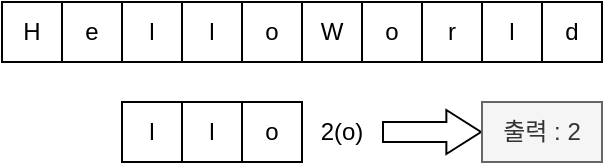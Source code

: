 <mxfile version="15.6.8" type="github">
  <diagram id="tGEpM3yx4PuevOMIJkas" name="Page-1">
    <mxGraphModel dx="782" dy="379" grid="1" gridSize="10" guides="1" tooltips="1" connect="1" arrows="1" fold="1" page="1" pageScale="1" pageWidth="827" pageHeight="1169" math="0" shadow="0">
      <root>
        <mxCell id="0" />
        <mxCell id="1" parent="0" />
        <mxCell id="kvcpkKVY6MxniXDpIXyL-11" value="" style="group" vertex="1" connectable="0" parent="1">
          <mxGeometry x="180" y="410" width="300" height="30" as="geometry" />
        </mxCell>
        <mxCell id="kvcpkKVY6MxniXDpIXyL-1" value="H" style="rounded=0;whiteSpace=wrap;html=1;" vertex="1" parent="kvcpkKVY6MxniXDpIXyL-11">
          <mxGeometry width="30" height="30" as="geometry" />
        </mxCell>
        <mxCell id="kvcpkKVY6MxniXDpIXyL-2" value="e" style="rounded=0;whiteSpace=wrap;html=1;" vertex="1" parent="kvcpkKVY6MxniXDpIXyL-11">
          <mxGeometry x="30" width="30" height="30" as="geometry" />
        </mxCell>
        <mxCell id="kvcpkKVY6MxniXDpIXyL-3" value="l" style="rounded=0;whiteSpace=wrap;html=1;" vertex="1" parent="kvcpkKVY6MxniXDpIXyL-11">
          <mxGeometry x="60" width="30" height="30" as="geometry" />
        </mxCell>
        <mxCell id="kvcpkKVY6MxniXDpIXyL-4" value="l" style="rounded=0;whiteSpace=wrap;html=1;" vertex="1" parent="kvcpkKVY6MxniXDpIXyL-11">
          <mxGeometry x="90" width="30" height="30" as="geometry" />
        </mxCell>
        <mxCell id="kvcpkKVY6MxniXDpIXyL-5" value="o" style="rounded=0;whiteSpace=wrap;html=1;" vertex="1" parent="kvcpkKVY6MxniXDpIXyL-11">
          <mxGeometry x="120" width="30" height="30" as="geometry" />
        </mxCell>
        <mxCell id="kvcpkKVY6MxniXDpIXyL-6" value="W" style="rounded=0;whiteSpace=wrap;html=1;" vertex="1" parent="kvcpkKVY6MxniXDpIXyL-11">
          <mxGeometry x="150" width="30" height="30" as="geometry" />
        </mxCell>
        <mxCell id="kvcpkKVY6MxniXDpIXyL-7" value="o" style="rounded=0;whiteSpace=wrap;html=1;" vertex="1" parent="kvcpkKVY6MxniXDpIXyL-11">
          <mxGeometry x="180" width="30" height="30" as="geometry" />
        </mxCell>
        <mxCell id="kvcpkKVY6MxniXDpIXyL-8" value="r" style="rounded=0;whiteSpace=wrap;html=1;" vertex="1" parent="kvcpkKVY6MxniXDpIXyL-11">
          <mxGeometry x="210" width="30" height="30" as="geometry" />
        </mxCell>
        <mxCell id="kvcpkKVY6MxniXDpIXyL-9" value="l" style="rounded=0;whiteSpace=wrap;html=1;" vertex="1" parent="kvcpkKVY6MxniXDpIXyL-11">
          <mxGeometry x="240" width="30" height="30" as="geometry" />
        </mxCell>
        <mxCell id="kvcpkKVY6MxniXDpIXyL-10" value="d" style="rounded=0;whiteSpace=wrap;html=1;" vertex="1" parent="kvcpkKVY6MxniXDpIXyL-11">
          <mxGeometry x="270" width="30" height="30" as="geometry" />
        </mxCell>
        <mxCell id="kvcpkKVY6MxniXDpIXyL-12" value="l" style="rounded=0;whiteSpace=wrap;html=1;" vertex="1" parent="1">
          <mxGeometry x="240" y="460" width="30" height="30" as="geometry" />
        </mxCell>
        <mxCell id="kvcpkKVY6MxniXDpIXyL-13" value="l" style="rounded=0;whiteSpace=wrap;html=1;" vertex="1" parent="1">
          <mxGeometry x="270" y="460" width="30" height="30" as="geometry" />
        </mxCell>
        <mxCell id="kvcpkKVY6MxniXDpIXyL-14" value="o" style="rounded=0;whiteSpace=wrap;html=1;" vertex="1" parent="1">
          <mxGeometry x="300" y="460" width="30" height="30" as="geometry" />
        </mxCell>
        <mxCell id="kvcpkKVY6MxniXDpIXyL-19" value="" style="edgeStyle=orthogonalEdgeStyle;shape=flexArrow;rounded=0;orthogonalLoop=1;jettySize=auto;html=1;endWidth=11;endSize=5.44;" edge="1" parent="1" source="kvcpkKVY6MxniXDpIXyL-15" target="kvcpkKVY6MxniXDpIXyL-16">
          <mxGeometry relative="1" as="geometry" />
        </mxCell>
        <mxCell id="kvcpkKVY6MxniXDpIXyL-15" value="2(o)" style="text;html=1;strokeColor=none;fillColor=none;align=center;verticalAlign=middle;whiteSpace=wrap;rounded=0;" vertex="1" parent="1">
          <mxGeometry x="330" y="460" width="40" height="30" as="geometry" />
        </mxCell>
        <mxCell id="kvcpkKVY6MxniXDpIXyL-16" value="출력 : 2" style="text;html=1;strokeColor=#666666;fillColor=#f5f5f5;align=center;verticalAlign=middle;whiteSpace=wrap;rounded=0;fontColor=#333333;" vertex="1" parent="1">
          <mxGeometry x="420" y="460" width="60" height="30" as="geometry" />
        </mxCell>
      </root>
    </mxGraphModel>
  </diagram>
</mxfile>
